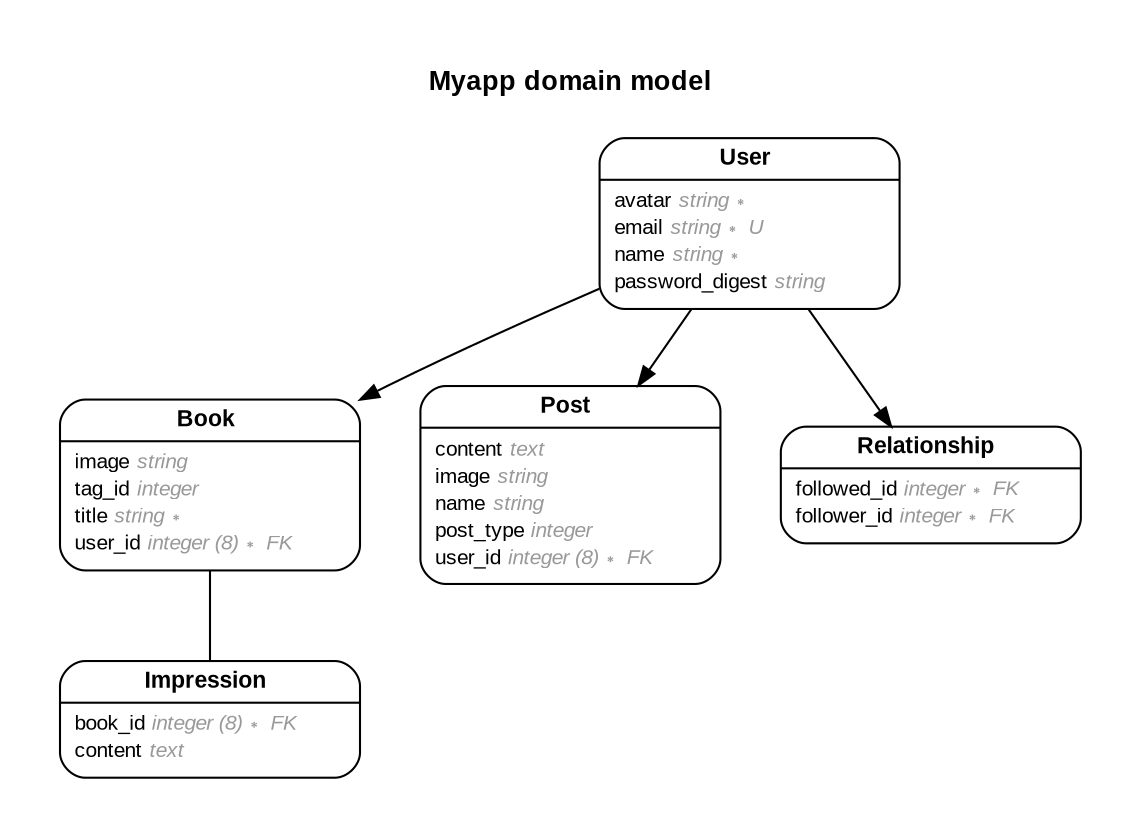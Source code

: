 digraph Myapp {
rankdir = "LR";
ranksep = "0.5";
nodesep = "0.4";
pad = "0.4,0.4";
margin = "0,0";
concentrate = "true";
labelloc = "t";
fontsize = "13";
fontname = "Arial Bold";
splines = "spline";
node[ shape  =  "Mrecord" , fontsize  =  "10" , fontname  =  "Arial" , margin  =  "0.07,0.05" , penwidth  =  "1.0"];
edge[ fontname  =  "Arial" , fontsize  =  "7" , dir  =  "both" , arrowsize  =  "0.9" , penwidth  =  "1.0" , labelangle  =  "32" , labeldistance  =  "1.8"];
rankdir = "TB";
label = "Myapp domain model\n\n";
m_Book [label = <{<table border="0" align="center" cellspacing="0.5" cellpadding="0" width="134">
  <tr><td align="center" valign="bottom" width="130"><font face="Arial Bold" point-size="11">Book</font></td></tr>
</table>
|
<table border="0" align="left" cellspacing="2" cellpadding="0" width="134">
  <tr><td align="left" width="130" port="image">image <font face="Arial Italic" color="grey60">string</font></td></tr>
  <tr><td align="left" width="130" port="tag_id">tag_id <font face="Arial Italic" color="grey60">integer</font></td></tr>
  <tr><td align="left" width="130" port="title">title <font face="Arial Italic" color="grey60">string ∗</font></td></tr>
  <tr><td align="left" width="130" port="user_id">user_id <font face="Arial Italic" color="grey60">integer (8) ∗ FK</font></td></tr>
</table>
}>];
m_Impression [label = <{<table border="0" align="center" cellspacing="0.5" cellpadding="0" width="134">
  <tr><td align="center" valign="bottom" width="130"><font face="Arial Bold" point-size="11">Impression</font></td></tr>
</table>
|
<table border="0" align="left" cellspacing="2" cellpadding="0" width="134">
  <tr><td align="left" width="130" port="book_id">book_id <font face="Arial Italic" color="grey60">integer (8) ∗ FK</font></td></tr>
  <tr><td align="left" width="130" port="content">content <font face="Arial Italic" color="grey60">text</font></td></tr>
</table>
}>];
m_Post [label = <{<table border="0" align="center" cellspacing="0.5" cellpadding="0" width="134">
  <tr><td align="center" valign="bottom" width="130"><font face="Arial Bold" point-size="11">Post</font></td></tr>
</table>
|
<table border="0" align="left" cellspacing="2" cellpadding="0" width="134">
  <tr><td align="left" width="130" port="content">content <font face="Arial Italic" color="grey60">text</font></td></tr>
  <tr><td align="left" width="130" port="image">image <font face="Arial Italic" color="grey60">string</font></td></tr>
  <tr><td align="left" width="130" port="name">name <font face="Arial Italic" color="grey60">string</font></td></tr>
  <tr><td align="left" width="130" port="post_type">post_type <font face="Arial Italic" color="grey60">integer</font></td></tr>
  <tr><td align="left" width="130" port="user_id">user_id <font face="Arial Italic" color="grey60">integer (8) ∗ FK</font></td></tr>
</table>
}>];
m_Relationship [label = <{<table border="0" align="center" cellspacing="0.5" cellpadding="0" width="134">
  <tr><td align="center" valign="bottom" width="130"><font face="Arial Bold" point-size="11">Relationship</font></td></tr>
</table>
|
<table border="0" align="left" cellspacing="2" cellpadding="0" width="134">
  <tr><td align="left" width="130" port="followed_id">followed_id <font face="Arial Italic" color="grey60">integer ∗ FK</font></td></tr>
  <tr><td align="left" width="130" port="follower_id">follower_id <font face="Arial Italic" color="grey60">integer ∗ FK</font></td></tr>
</table>
}>];
m_User [label = <{<table border="0" align="center" cellspacing="0.5" cellpadding="0" width="134">
  <tr><td align="center" valign="bottom" width="130"><font face="Arial Bold" point-size="11">User</font></td></tr>
</table>
|
<table border="0" align="left" cellspacing="2" cellpadding="0" width="134">
  <tr><td align="left" width="130" port="avatar">avatar <font face="Arial Italic" color="grey60">string ∗</font></td></tr>
  <tr><td align="left" width="130" port="email">email <font face="Arial Italic" color="grey60">string ∗ U</font></td></tr>
  <tr><td align="left" width="130" port="name">name <font face="Arial Italic" color="grey60">string ∗</font></td></tr>
  <tr><td align="left" width="130" port="password_digest">password_digest <font face="Arial Italic" color="grey60">string</font></td></tr>
</table>
}>];
  m_User -> m_Book [arrowhead = "normal", arrowtail = "none", weight = "2"];
  m_Book -> m_Impression [arrowhead = "none", arrowtail = "none", weight = "2"];
  m_User -> m_Post [arrowhead = "normal", arrowtail = "none", weight = "2"];
  m_User -> m_Relationship [arrowhead = "normal", arrowtail = "none", weight = "4"];
}
